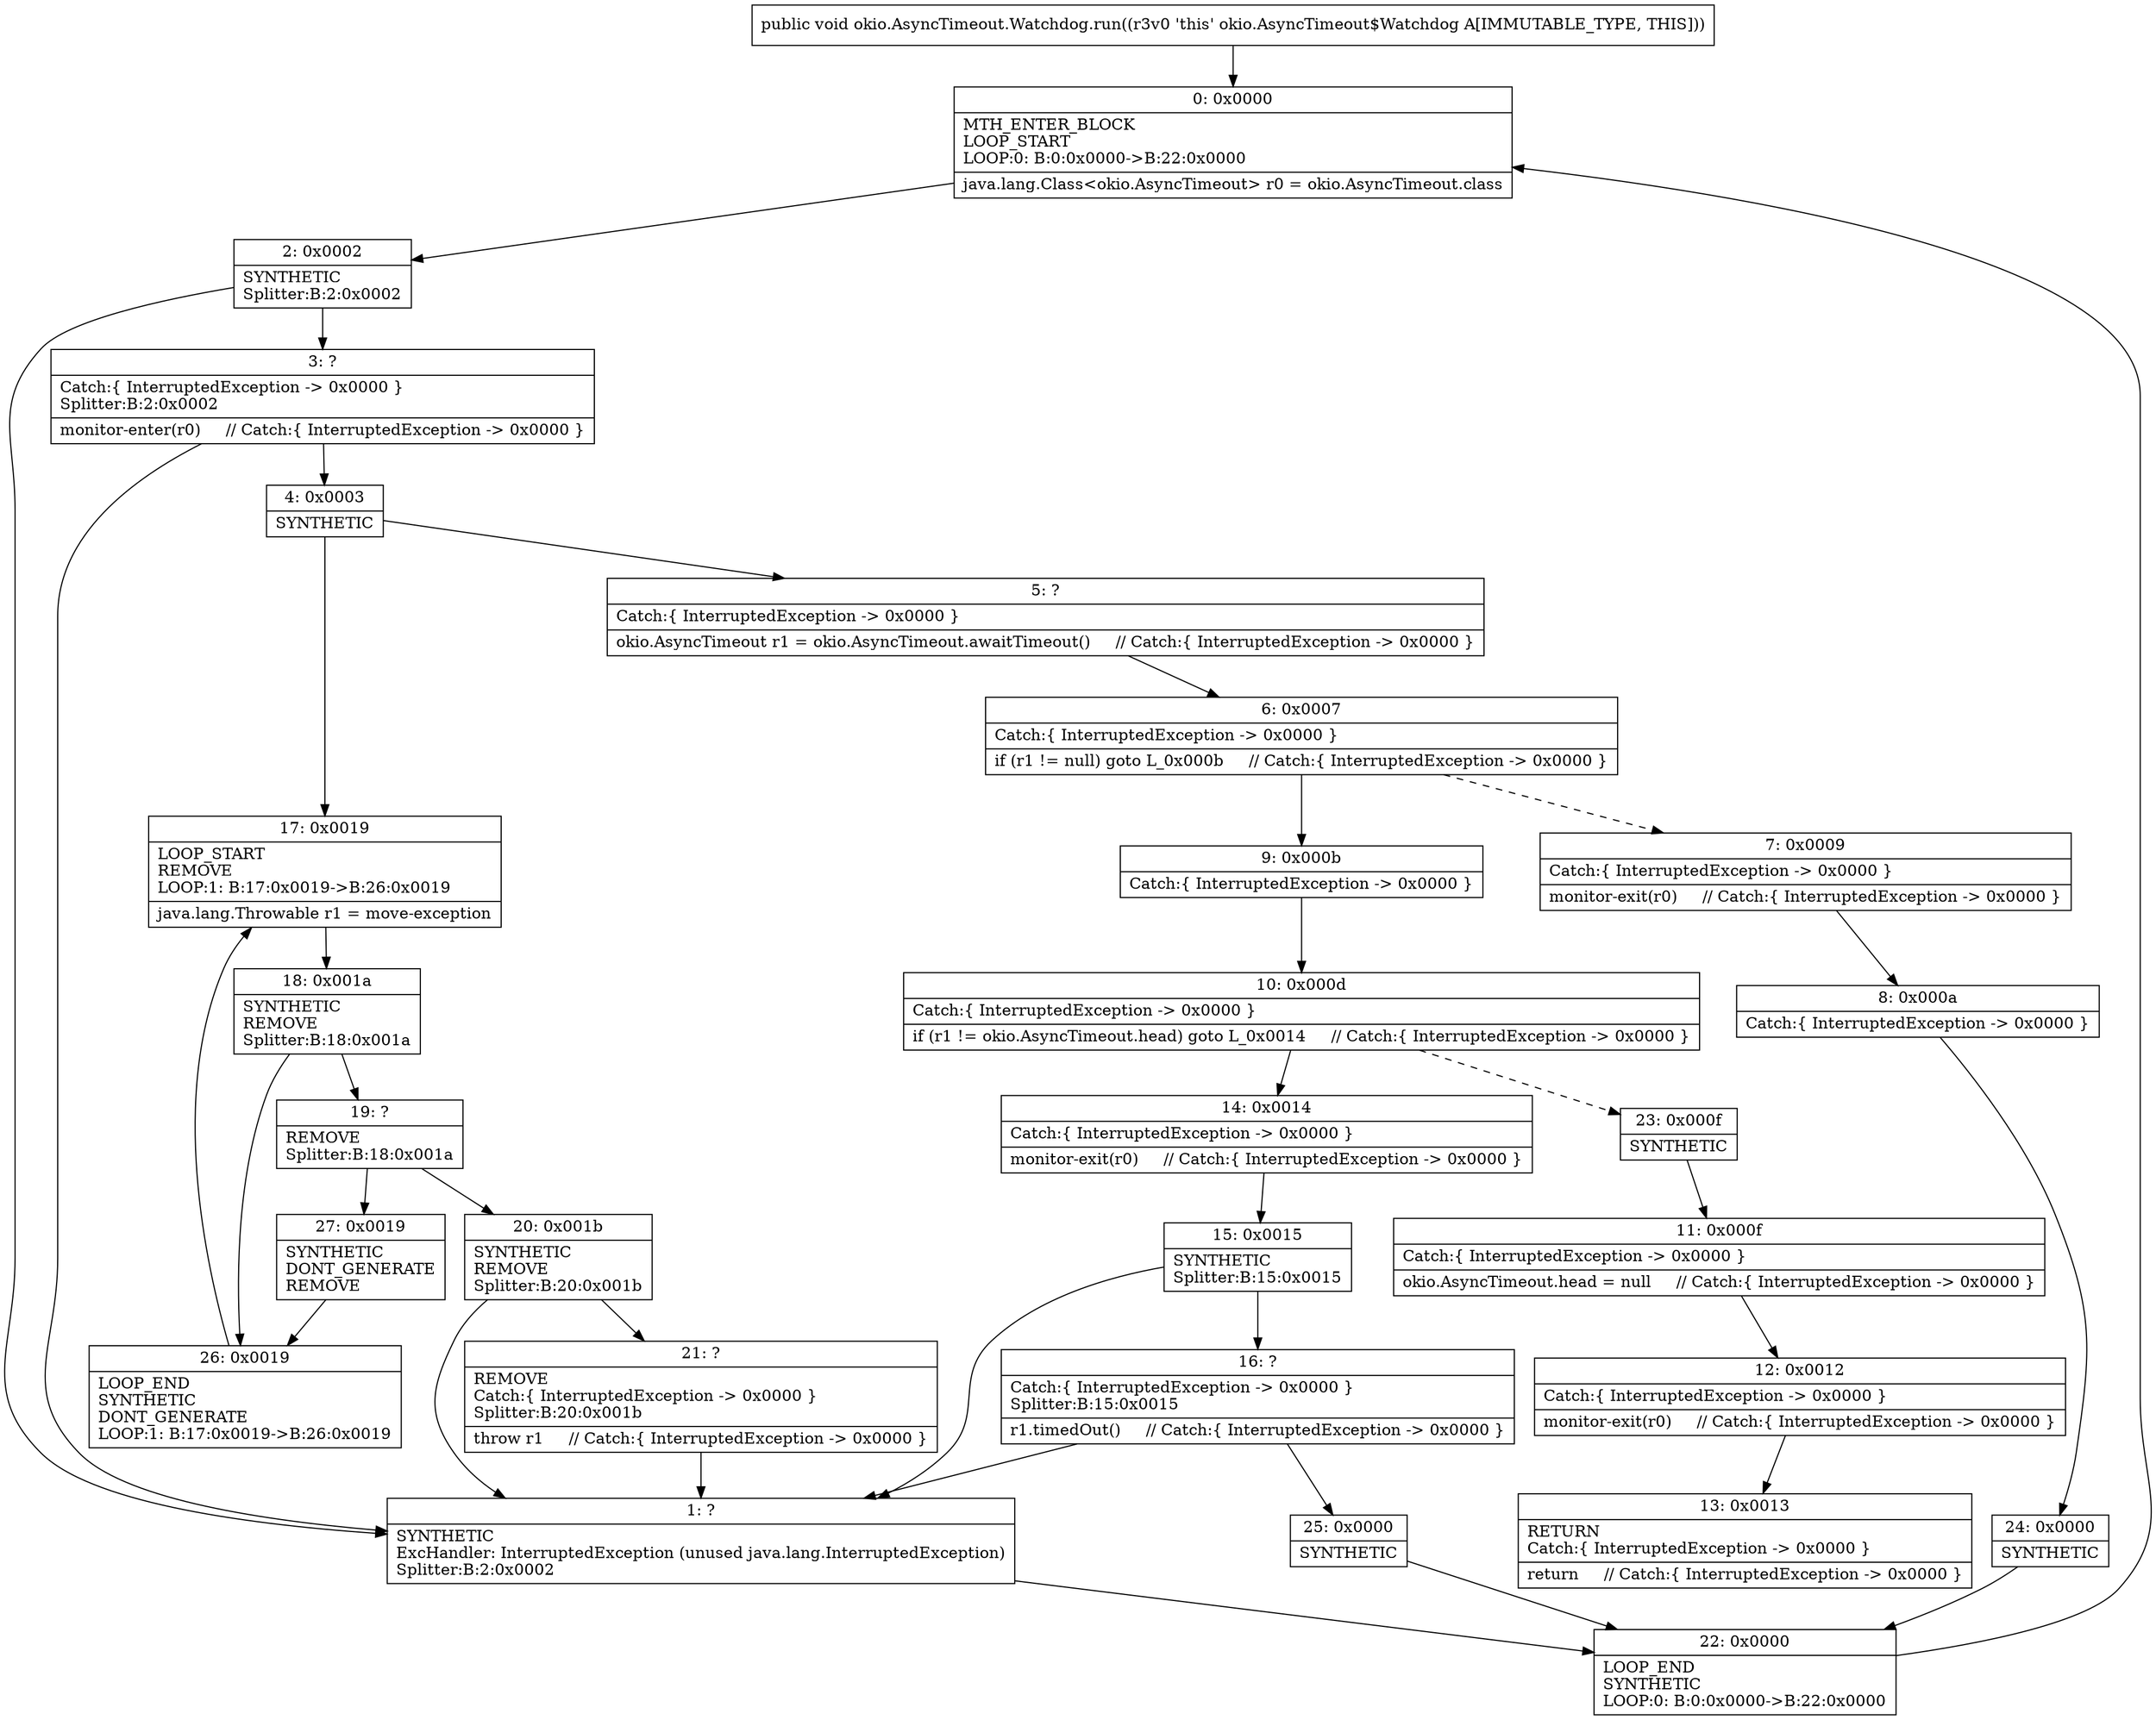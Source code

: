 digraph "CFG forokio.AsyncTimeout.Watchdog.run()V" {
Node_0 [shape=record,label="{0\:\ 0x0000|MTH_ENTER_BLOCK\lLOOP_START\lLOOP:0: B:0:0x0000\-\>B:22:0x0000\l|java.lang.Class\<okio.AsyncTimeout\> r0 = okio.AsyncTimeout.class\l}"];
Node_1 [shape=record,label="{1\:\ ?|SYNTHETIC\lExcHandler: InterruptedException (unused java.lang.InterruptedException)\lSplitter:B:2:0x0002\l}"];
Node_2 [shape=record,label="{2\:\ 0x0002|SYNTHETIC\lSplitter:B:2:0x0002\l}"];
Node_3 [shape=record,label="{3\:\ ?|Catch:\{ InterruptedException \-\> 0x0000 \}\lSplitter:B:2:0x0002\l|monitor\-enter(r0)     \/\/ Catch:\{ InterruptedException \-\> 0x0000 \}\l}"];
Node_4 [shape=record,label="{4\:\ 0x0003|SYNTHETIC\l}"];
Node_5 [shape=record,label="{5\:\ ?|Catch:\{ InterruptedException \-\> 0x0000 \}\l|okio.AsyncTimeout r1 = okio.AsyncTimeout.awaitTimeout()     \/\/ Catch:\{ InterruptedException \-\> 0x0000 \}\l}"];
Node_6 [shape=record,label="{6\:\ 0x0007|Catch:\{ InterruptedException \-\> 0x0000 \}\l|if (r1 != null) goto L_0x000b     \/\/ Catch:\{ InterruptedException \-\> 0x0000 \}\l}"];
Node_7 [shape=record,label="{7\:\ 0x0009|Catch:\{ InterruptedException \-\> 0x0000 \}\l|monitor\-exit(r0)     \/\/ Catch:\{ InterruptedException \-\> 0x0000 \}\l}"];
Node_8 [shape=record,label="{8\:\ 0x000a|Catch:\{ InterruptedException \-\> 0x0000 \}\l}"];
Node_9 [shape=record,label="{9\:\ 0x000b|Catch:\{ InterruptedException \-\> 0x0000 \}\l}"];
Node_10 [shape=record,label="{10\:\ 0x000d|Catch:\{ InterruptedException \-\> 0x0000 \}\l|if (r1 != okio.AsyncTimeout.head) goto L_0x0014     \/\/ Catch:\{ InterruptedException \-\> 0x0000 \}\l}"];
Node_11 [shape=record,label="{11\:\ 0x000f|Catch:\{ InterruptedException \-\> 0x0000 \}\l|okio.AsyncTimeout.head = null     \/\/ Catch:\{ InterruptedException \-\> 0x0000 \}\l}"];
Node_12 [shape=record,label="{12\:\ 0x0012|Catch:\{ InterruptedException \-\> 0x0000 \}\l|monitor\-exit(r0)     \/\/ Catch:\{ InterruptedException \-\> 0x0000 \}\l}"];
Node_13 [shape=record,label="{13\:\ 0x0013|RETURN\lCatch:\{ InterruptedException \-\> 0x0000 \}\l|return     \/\/ Catch:\{ InterruptedException \-\> 0x0000 \}\l}"];
Node_14 [shape=record,label="{14\:\ 0x0014|Catch:\{ InterruptedException \-\> 0x0000 \}\l|monitor\-exit(r0)     \/\/ Catch:\{ InterruptedException \-\> 0x0000 \}\l}"];
Node_15 [shape=record,label="{15\:\ 0x0015|SYNTHETIC\lSplitter:B:15:0x0015\l}"];
Node_16 [shape=record,label="{16\:\ ?|Catch:\{ InterruptedException \-\> 0x0000 \}\lSplitter:B:15:0x0015\l|r1.timedOut()     \/\/ Catch:\{ InterruptedException \-\> 0x0000 \}\l}"];
Node_17 [shape=record,label="{17\:\ 0x0019|LOOP_START\lREMOVE\lLOOP:1: B:17:0x0019\-\>B:26:0x0019\l|java.lang.Throwable r1 = move\-exception\l}"];
Node_18 [shape=record,label="{18\:\ 0x001a|SYNTHETIC\lREMOVE\lSplitter:B:18:0x001a\l}"];
Node_19 [shape=record,label="{19\:\ ?|REMOVE\lSplitter:B:18:0x001a\l}"];
Node_20 [shape=record,label="{20\:\ 0x001b|SYNTHETIC\lREMOVE\lSplitter:B:20:0x001b\l}"];
Node_21 [shape=record,label="{21\:\ ?|REMOVE\lCatch:\{ InterruptedException \-\> 0x0000 \}\lSplitter:B:20:0x001b\l|throw r1     \/\/ Catch:\{ InterruptedException \-\> 0x0000 \}\l}"];
Node_22 [shape=record,label="{22\:\ 0x0000|LOOP_END\lSYNTHETIC\lLOOP:0: B:0:0x0000\-\>B:22:0x0000\l}"];
Node_23 [shape=record,label="{23\:\ 0x000f|SYNTHETIC\l}"];
Node_24 [shape=record,label="{24\:\ 0x0000|SYNTHETIC\l}"];
Node_25 [shape=record,label="{25\:\ 0x0000|SYNTHETIC\l}"];
Node_26 [shape=record,label="{26\:\ 0x0019|LOOP_END\lSYNTHETIC\lDONT_GENERATE\lLOOP:1: B:17:0x0019\-\>B:26:0x0019\l}"];
Node_27 [shape=record,label="{27\:\ 0x0019|SYNTHETIC\lDONT_GENERATE\lREMOVE\l}"];
MethodNode[shape=record,label="{public void okio.AsyncTimeout.Watchdog.run((r3v0 'this' okio.AsyncTimeout$Watchdog A[IMMUTABLE_TYPE, THIS])) }"];
MethodNode -> Node_0;
Node_0 -> Node_2;
Node_1 -> Node_22;
Node_2 -> Node_3;
Node_2 -> Node_1;
Node_3 -> Node_4;
Node_3 -> Node_1;
Node_4 -> Node_5;
Node_4 -> Node_17;
Node_5 -> Node_6;
Node_6 -> Node_7[style=dashed];
Node_6 -> Node_9;
Node_7 -> Node_8;
Node_8 -> Node_24;
Node_9 -> Node_10;
Node_10 -> Node_14;
Node_10 -> Node_23[style=dashed];
Node_11 -> Node_12;
Node_12 -> Node_13;
Node_14 -> Node_15;
Node_15 -> Node_16;
Node_15 -> Node_1;
Node_16 -> Node_1;
Node_16 -> Node_25;
Node_17 -> Node_18;
Node_18 -> Node_19;
Node_18 -> Node_26;
Node_19 -> Node_20;
Node_19 -> Node_27;
Node_20 -> Node_21;
Node_20 -> Node_1;
Node_21 -> Node_1;
Node_22 -> Node_0;
Node_23 -> Node_11;
Node_24 -> Node_22;
Node_25 -> Node_22;
Node_26 -> Node_17;
Node_27 -> Node_26;
}

